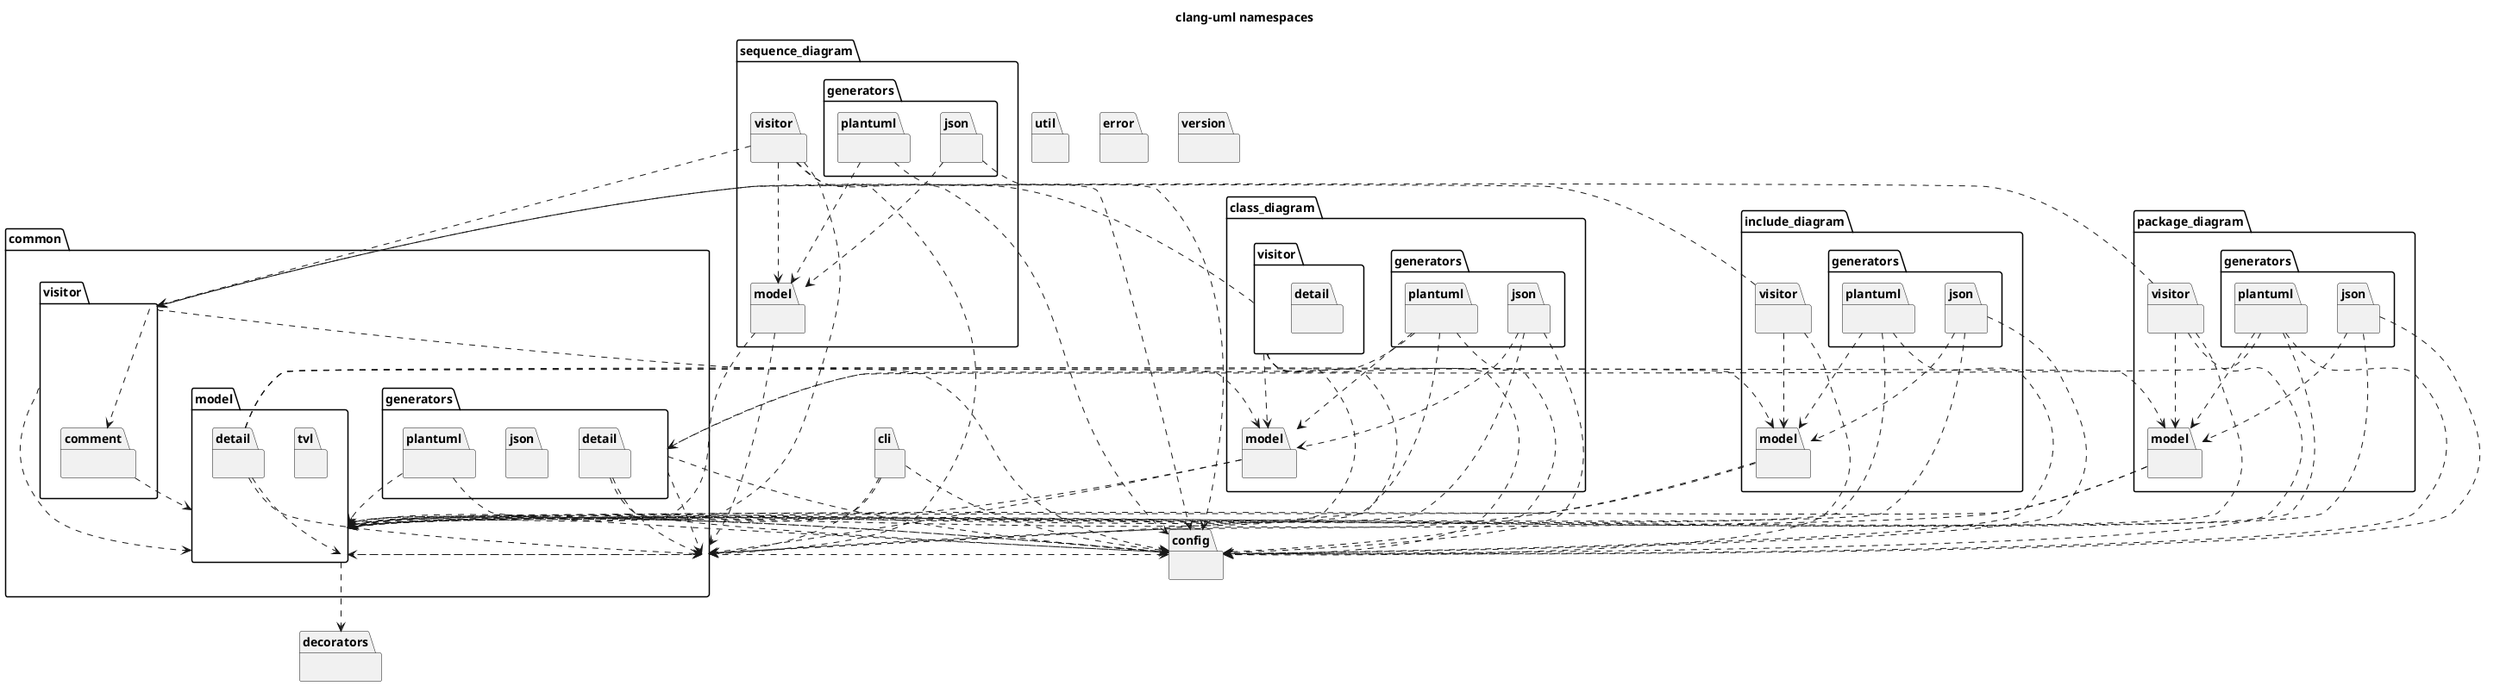 @startuml
title clang-uml namespaces
package [common] as C_0000316605034920222648 [[https://github.com/bkryza/clang-uml/blob/3d8a0ce428ce6b5e1e0585247ac90a82960dee8e/src/common/model/enums.h#L22{common}]] {
package [model] as C_0000083721806430512831 [[https://github.com/bkryza/clang-uml/blob/3d8a0ce428ce6b5e1e0585247ac90a82960dee8e/src/common/model/enums.h#L22{model}]] {
package [tvl] as C_0000936037314056452055 [[https://github.com/bkryza/clang-uml/blob/3d8a0ce428ce6b5e1e0585247ac90a82960dee8e/src/common/model/tvl.h#L23{tvl}]] {
}
package [detail] as C_0001274949469918086018 [[https://github.com/bkryza/clang-uml/blob/3d8a0ce428ce6b5e1e0585247ac90a82960dee8e/src/common/model/diagram_filter.h#L39{detail}]] {
}
}
package [visitor] as C_0002059309769421024048 [[https://github.com/bkryza/clang-uml/blob/3d8a0ce428ce6b5e1e0585247ac90a82960dee8e/src/common/visitor/ast_id_mapper.h#L25{visitor}]] {
package [comment] as C_0000508260900986041225 [[https://github.com/bkryza/clang-uml/blob/3d8a0ce428ce6b5e1e0585247ac90a82960dee8e/src/common/visitor/comment/comment_visitor.h#L25{comment}]] {
}
}
package [generators] as C_0001127696046613471321 [[https://github.com/bkryza/clang-uml/blob/3d8a0ce428ce6b5e1e0585247ac90a82960dee8e/src/common/generators/plantuml/generator.h#L35{generators}]] {
package [plantuml] as C_0000111902384185473339 [[https://github.com/bkryza/clang-uml/blob/3d8a0ce428ce6b5e1e0585247ac90a82960dee8e/src/common/generators/plantuml/generator.h#L35{plantuml}]] {
}
package [json] as C_0000000403049897446113 [[https://github.com/bkryza/clang-uml/blob/3d8a0ce428ce6b5e1e0585247ac90a82960dee8e/src/common/generators/json/generator.h#L46{json}]] {
}
package [detail] as C_0000123223292427653878 [[https://github.com/bkryza/clang-uml/blob/3d8a0ce428ce6b5e1e0585247ac90a82960dee8e/src/common/generators/generators.cc#L58{detail}]] {
}
}
}
package [decorators] as C_0001358647710369908591 [[https://github.com/bkryza/clang-uml/blob/3d8a0ce428ce6b5e1e0585247ac90a82960dee8e/src/decorators/decorators.h#L28{decorators}]] {
}
package [util] as C_0000380105997601720363 [[https://github.com/bkryza/clang-uml/blob/3d8a0ce428ce6b5e1e0585247ac90a82960dee8e/src/util/util.h#L55{util}]] {
}
package [sequence_diagram] as C_0001521862840957629236 [[https://github.com/bkryza/clang-uml/blob/3d8a0ce428ce6b5e1e0585247ac90a82960dee8e/src/sequence_diagram/model/participant.h#L27{sequence_diagram}]] {
package [model] as C_0002206969880830639264 [[https://github.com/bkryza/clang-uml/blob/3d8a0ce428ce6b5e1e0585247ac90a82960dee8e/src/sequence_diagram/model/participant.h#L27{model}]] {
}
package [visitor] as C_0000351520758190157237 [[https://github.com/bkryza/clang-uml/blob/3d8a0ce428ce6b5e1e0585247ac90a82960dee8e/src/sequence_diagram/visitor/call_expression_context.h#L29{visitor}]] {
}
package [generators] as C_0001816110126439728844 [[https://github.com/bkryza/clang-uml/blob/3d8a0ce428ce6b5e1e0585247ac90a82960dee8e/src/sequence_diagram/generators/plantuml/sequence_diagram_generator.h#L35{generators}]] {
package [plantuml] as C_0000512747459624305096 [[https://github.com/bkryza/clang-uml/blob/3d8a0ce428ce6b5e1e0585247ac90a82960dee8e/src/sequence_diagram/generators/plantuml/sequence_diagram_generator.h#L36{plantuml}]] {
}
package [json] as C_0002175731064921249807 [[https://github.com/bkryza/clang-uml/blob/3d8a0ce428ce6b5e1e0585247ac90a82960dee8e/src/sequence_diagram/generators/json/sequence_diagram_generator.h#L33{json}]] {
}
}
}
package [class_diagram] as C_0002240167036201725606 [[https://github.com/bkryza/clang-uml/blob/3d8a0ce428ce6b5e1e0585247ac90a82960dee8e/src/class_diagram/model/class_element.h#L27{class_diagram}]] {
package [model] as C_0000897124234964432620 [[https://github.com/bkryza/clang-uml/blob/3d8a0ce428ce6b5e1e0585247ac90a82960dee8e/src/class_diagram/model/class_element.h#L27{model}]] {
}
package [visitor] as C_0001862217944346803827 [[https://github.com/bkryza/clang-uml/blob/3d8a0ce428ce6b5e1e0585247ac90a82960dee8e/src/class_diagram/visitor/template_builder.h#L26{visitor}]] {
package [detail] as C_0000521537154612789005 [[https://github.com/bkryza/clang-uml/blob/3d8a0ce428ce6b5e1e0585247ac90a82960dee8e/src/class_diagram/visitor/template_builder.cc#L633{detail}]] {
}
}
package [generators] as C_0001202809603534656108 [[https://github.com/bkryza/clang-uml/blob/3d8a0ce428ce6b5e1e0585247ac90a82960dee8e/src/class_diagram/generators/json/class_diagram_generator.h#L41{generators}]] {
package [json] as C_0000606738738474715449 [[https://github.com/bkryza/clang-uml/blob/3d8a0ce428ce6b5e1e0585247ac90a82960dee8e/src/class_diagram/generators/json/class_diagram_generator.h#L42{json}]] {
}
package [plantuml] as C_0002128240368383142789 [[https://github.com/bkryza/clang-uml/blob/3d8a0ce428ce6b5e1e0585247ac90a82960dee8e/src/class_diagram/generators/plantuml/class_diagram_generator.h#L41{plantuml}]] {
}
}
}
package [config] as C_0000111389493058790497 [[https://github.com/bkryza/clang-uml/blob/3d8a0ce428ce6b5e1e0585247ac90a82960dee8e/src/config/option.h#L24{config}]] {
}
package [include_diagram] as C_0002289677368446195616 [[https://github.com/bkryza/clang-uml/blob/3d8a0ce428ce6b5e1e0585247ac90a82960dee8e/src/include_diagram/model/diagram.h#L29{include_diagram}]] {
package [model] as C_0000545328881104248214 [[https://github.com/bkryza/clang-uml/blob/3d8a0ce428ce6b5e1e0585247ac90a82960dee8e/src/include_diagram/model/diagram.h#L29{model}]] {
}
package [visitor] as C_0000299757823634161563 [[https://github.com/bkryza/clang-uml/blob/3d8a0ce428ce6b5e1e0585247ac90a82960dee8e/src/include_diagram/visitor/translation_unit_visitor.h#L36{visitor}]] {
}
package [generators] as C_0001148912745423261924 [[https://github.com/bkryza/clang-uml/blob/3d8a0ce428ce6b5e1e0585247ac90a82960dee8e/src/include_diagram/generators/plantuml/include_diagram_generator.h#L36{generators}]] {
package [plantuml] as C_0000274252102389770815 [[https://github.com/bkryza/clang-uml/blob/3d8a0ce428ce6b5e1e0585247ac90a82960dee8e/src/include_diagram/generators/plantuml/include_diagram_generator.h#L37{plantuml}]] {
}
package [json] as C_0000480100890906360347 [[https://github.com/bkryza/clang-uml/blob/3d8a0ce428ce6b5e1e0585247ac90a82960dee8e/src/include_diagram/generators/json/include_diagram_generator.h#L37{json}]] {
}
}
}
package [package_diagram] as C_0001176715616702819073 [[https://github.com/bkryza/clang-uml/blob/3d8a0ce428ce6b5e1e0585247ac90a82960dee8e/src/package_diagram/model/diagram.h#L27{package_diagram}]] {
package [model] as C_0001569810617781744082 [[https://github.com/bkryza/clang-uml/blob/3d8a0ce428ce6b5e1e0585247ac90a82960dee8e/src/package_diagram/model/diagram.h#L27{model}]] {
}
package [visitor] as C_0000183895282854293183 [[https://github.com/bkryza/clang-uml/blob/3d8a0ce428ce6b5e1e0585247ac90a82960dee8e/src/package_diagram/visitor/translation_unit_visitor.h#L34{visitor}]] {
}
package [generators] as C_0000377372199728063954 [[https://github.com/bkryza/clang-uml/blob/3d8a0ce428ce6b5e1e0585247ac90a82960dee8e/src/package_diagram/generators/plantuml/package_diagram_generator.h#L36{generators}]] {
package [plantuml] as C_0001356326401335373458 [[https://github.com/bkryza/clang-uml/blob/3d8a0ce428ce6b5e1e0585247ac90a82960dee8e/src/package_diagram/generators/plantuml/package_diagram_generator.h#L37{plantuml}]] {
}
package [json] as C_0000285232181091440649 [[https://github.com/bkryza/clang-uml/blob/3d8a0ce428ce6b5e1e0585247ac90a82960dee8e/src/package_diagram/generators/json/package_diagram_generator.h#L37{json}]] {
}
}
}
package [error] as C_0000285917217607590446 [[https://github.com/bkryza/clang-uml/blob/3d8a0ce428ce6b5e1e0585247ac90a82960dee8e/src/util/error.h#L22{error}]] {
}
package [version] as C_0000025366518309775258 [[https://github.com/bkryza/clang-uml/blob/3d8a0ce428ce6b5e1e0585247ac90a82960dee8e/debug/src/version/version.h#L20{version}]] {
}
package [cli] as C_0001260703306241669209 [[https://github.com/bkryza/clang-uml/blob/3d8a0ce428ce6b5e1e0585247ac90a82960dee8e/src/cli/cli_handler.h#L27{cli}]] {
}
C_0000316605034920222648 ..> C_0000083721806430512831
C_0000316605034920222648 ..> C_0000111389493058790497
C_0000083721806430512831 ..> C_0001358647710369908591
C_0000083721806430512831 ..> C_0000316605034920222648
C_0000083721806430512831 ..> C_0000111389493058790497
C_0001274949469918086018 ..> C_0000316605034920222648
C_0001274949469918086018 ..> C_0000083721806430512831
C_0001274949469918086018 ..> C_0000897124234964432620
C_0001274949469918086018 ..> C_0001569810617781744082
C_0001274949469918086018 ..> C_0000545328881104248214
C_0002059309769421024048 ..> C_0000508260900986041225
C_0002059309769421024048 ..> C_0000111389493058790497
C_0002059309769421024048 ..> C_0000083721806430512831
C_0000508260900986041225 ..> C_0000083721806430512831
C_0001127696046613471321 ..> C_0000111389493058790497
C_0001127696046613471321 ..> C_0000316605034920222648
C_0000111902384185473339 ..> C_0000083721806430512831
C_0000111902384185473339 ..> C_0000111389493058790497
C_0000123223292427653878 ..> C_0000111389493058790497
C_0000123223292427653878 ..> C_0000316605034920222648
C_0002206969880830639264 ..> C_0000083721806430512831
C_0002206969880830639264 ..> C_0000316605034920222648
C_0000351520758190157237 ..> C_0000316605034920222648
C_0000351520758190157237 ..> C_0002206969880830639264
C_0000351520758190157237 ..> C_0000111389493058790497
C_0000351520758190157237 ..> C_0000083721806430512831
C_0000351520758190157237 ..> C_0002059309769421024048
C_0000512747459624305096 ..> C_0000111389493058790497
C_0000512747459624305096 ..> C_0002206969880830639264
C_0002175731064921249807 ..> C_0000111389493058790497
C_0002175731064921249807 ..> C_0002206969880830639264
C_0000897124234964432620 ..> C_0000083721806430512831
C_0000897124234964432620 ..> C_0000316605034920222648
C_0001862217944346803827 ..> C_0000897124234964432620
C_0001862217944346803827 ..> C_0000111389493058790497
C_0001862217944346803827 ..> C_0002059309769421024048
C_0001862217944346803827 ..> C_0000083721806430512831
C_0001862217944346803827 ..> C_0000316605034920222648
C_0000606738738474715449 ..> C_0000111389493058790497
C_0000606738738474715449 ..> C_0000897124234964432620
C_0000606738738474715449 ..> C_0000083721806430512831
C_0002128240368383142789 ..> C_0001127696046613471321
C_0002128240368383142789 ..> C_0000083721806430512831
C_0002128240368383142789 ..> C_0000111389493058790497
C_0002128240368383142789 ..> C_0000897124234964432620
C_0000111389493058790497 ..> C_0000083721806430512831
C_0000545328881104248214 ..> C_0000316605034920222648
C_0000545328881104248214 ..> C_0000083721806430512831
C_0000299757823634161563 ..> C_0000545328881104248214
C_0000299757823634161563 ..> C_0000111389493058790497
C_0000299757823634161563 ..> C_0002059309769421024048
C_0000274252102389770815 ..> C_0000111389493058790497
C_0000274252102389770815 ..> C_0000545328881104248214
C_0000274252102389770815 ..> C_0000083721806430512831
C_0000480100890906360347 ..> C_0000111389493058790497
C_0000480100890906360347 ..> C_0000545328881104248214
C_0000480100890906360347 ..> C_0000083721806430512831
C_0001569810617781744082 ..> C_0000316605034920222648
C_0001569810617781744082 ..> C_0000083721806430512831
C_0000183895282854293183 ..> C_0001569810617781744082
C_0000183895282854293183 ..> C_0000111389493058790497
C_0000183895282854293183 ..> C_0000083721806430512831
C_0000183895282854293183 ..> C_0002059309769421024048
C_0001356326401335373458 ..> C_0001127696046613471321
C_0001356326401335373458 ..> C_0000083721806430512831
C_0001356326401335373458 ..> C_0000111389493058790497
C_0001356326401335373458 ..> C_0001569810617781744082
C_0000285232181091440649 ..> C_0000111389493058790497
C_0000285232181091440649 ..> C_0001569810617781744082
C_0000285232181091440649 ..> C_0000083721806430512831
C_0001260703306241669209 ..> C_0000316605034920222648
C_0001260703306241669209 ..> C_0000111389493058790497
C_0001260703306241669209 ..> C_0000083721806430512831

'Generated with clang-uml, version 0.3.6-32-g20fe6b1
'LLVM version Ubuntu clang version 15.0.6
@enduml
